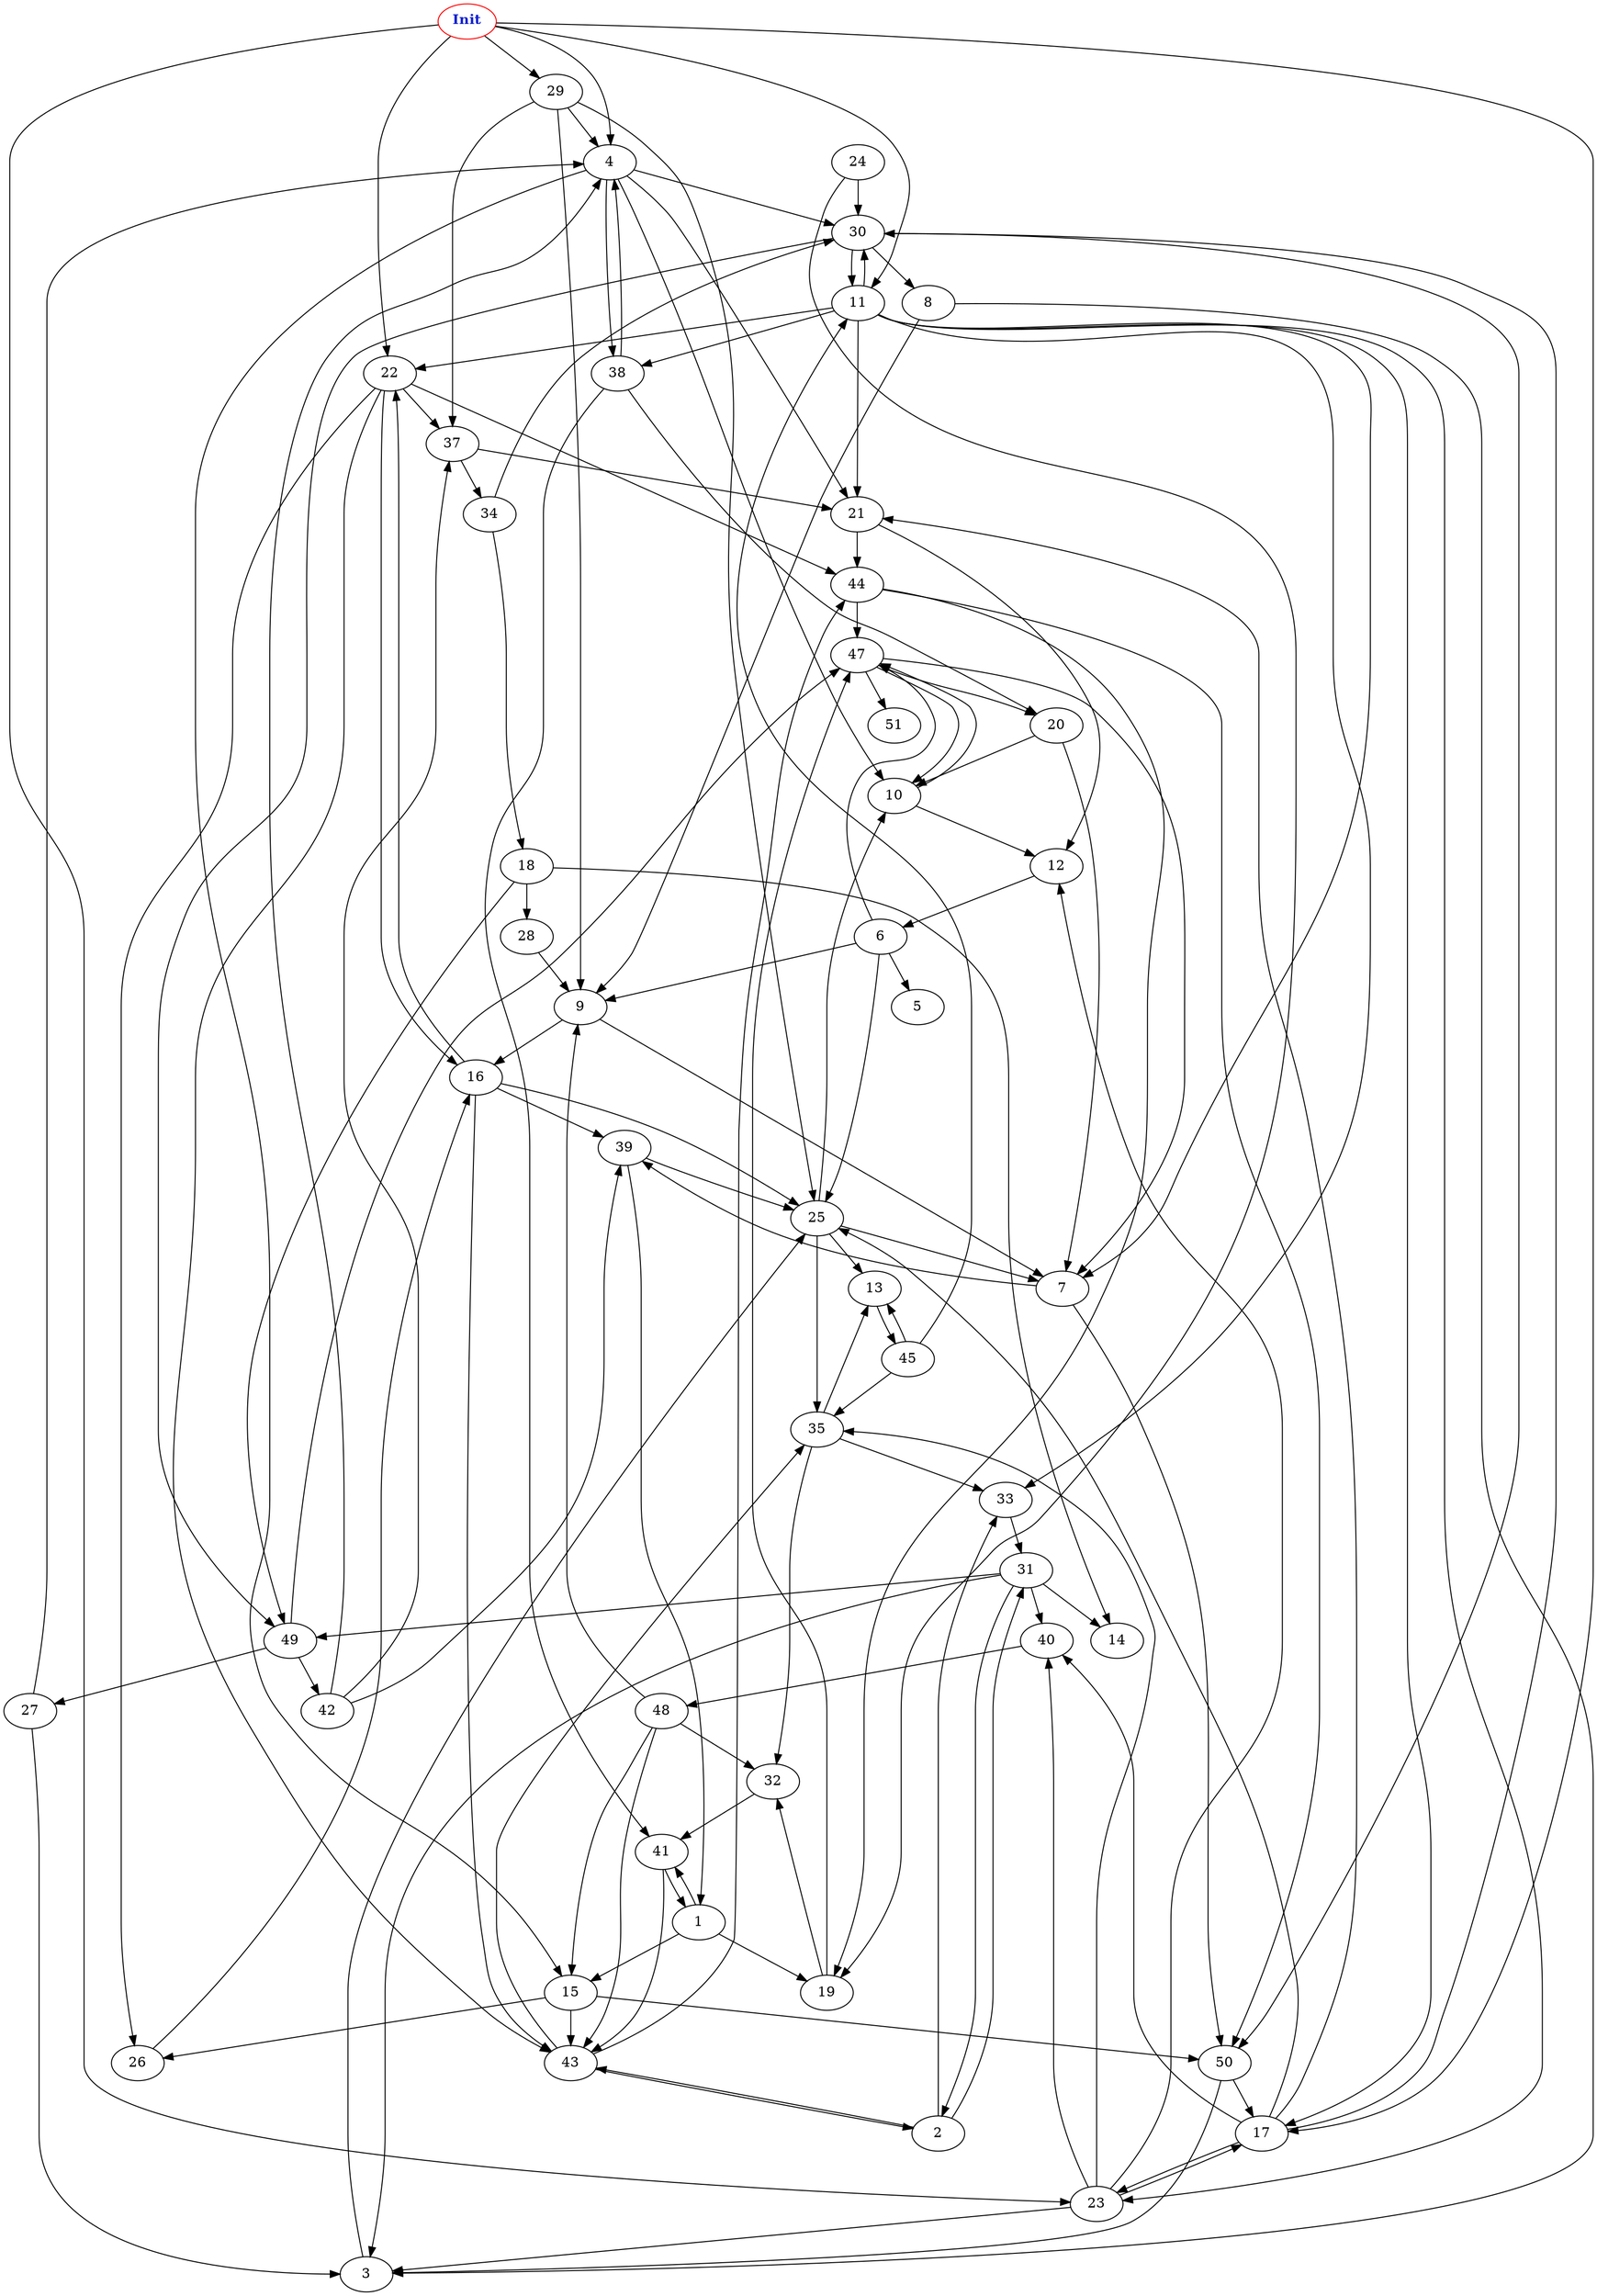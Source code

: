 digraph "Perturbed Net Graph with 50 nodes" {
edge ["class"="link-class"]
"0" ["color"="red","label"=<<b>Init</b>>,"fontcolor"="#1020d0"]
"0" -> "4" ["weight"="7.0"]
"0" -> "22" ["weight"="8.0"]
"0" -> "11" ["weight"="1.0"]
"0" -> "29" ["weight"="2.0"]
"0" -> "17" ["weight"="1.0"]
"0" -> "23" ["weight"="3.0"]
"4" -> "30" ["weight"="5.0"]
"4" -> "38" ["weight"="4.0"]
"4" -> "21" ["weight"="9.0"]
"4" -> "15" ["weight"="3.0"]
"4" -> "10" ["weight"="7.0"]
"22" -> "37" ["weight"="7.0"]
"22" -> "43" ["weight"="4.0"]
"22" -> "26" ["weight"="8.0"]
"22" -> "16" ["weight"="4.0"]
"22" -> "44" ["weight"="6.0"]
"11" -> "7" ["weight"="4.0"]
"11" -> "22" ["weight"="9.0"]
"11" -> "30" ["weight"="5.0"]
"11" -> "21" ["weight"="1.0"]
"11" -> "38" ["weight"="9.0"]
"11" -> "33" ["weight"="6.0"]
"11" -> "17" ["weight"="3.0"]
"11" -> "23" ["weight"="3.0"]
"29" -> "37" ["weight"="4.0"]
"29" -> "4" ["weight"="9.0"]
"29" -> "9" ["weight"="4.0"]
"29" -> "25" ["weight"="6.0"]
"17" -> "30" ["weight"="1.0"]
"17" -> "21" ["weight"="1.0"]
"17" -> "25" ["weight"="2.0"]
"17" -> "23" ["weight"="1.0"]
"17" -> "40" ["weight"="8.0"]
"23" -> "3" ["weight"="5.0"]
"23" -> "35" ["weight"="8.0"]
"23" -> "17" ["weight"="7.0"]
"23" -> "12" ["weight"="5.0"]
"23" -> "40" ["weight"="7.0"]
"10" -> "47" ["weight"="1.0"]
"10" -> "12" ["weight"="1.0"]
"47" -> "7" ["weight"="1.0"]
"47" -> "51" ["weight"="4.0"]
"47" -> "20" ["weight"="5.0"]
"47" -> "10" ["weight"="2.0"]
"12" -> "6" ["weight"="1.0"]
"1" -> "15" ["weight"="5.0"]
"1" -> "41" ["weight"="4.0"]
"1" -> "19" ["weight"="5.0"]
"15" -> "43" ["weight"="7.0"]
"15" -> "26" ["weight"="1.0"]
"15" -> "50" ["weight"="9.0"]
"41" -> "43" ["weight"="1.0"]
"41" -> "1" ["weight"="2.0"]
"19" -> "47" ["weight"="6.0"]
"19" -> "32" ["weight"="3.0"]
"6" -> "5" ["weight"="3.0"]
"6" -> "47" ["weight"="2.0"]
"6" -> "9" ["weight"="1.0"]
"6" -> "25" ["weight"="4.0"]
"9" -> "7" ["weight"="3.0"]
"9" -> "16" ["weight"="2.0"]
"25" -> "7" ["weight"="1.0"]
"25" -> "35" ["weight"="8.0"]
"25" -> "10" ["weight"="6.0"]
"25" -> "13" ["weight"="5.0"]
"7" -> "50" ["weight"="3.0"]
"7" -> "39" ["weight"="6.0"]
"50" -> "3" ["weight"="5.0"]
"50" -> "17" ["weight"="3.0"]
"39" -> "25" ["weight"="1.0"]
"39" -> "1" ["weight"="4.0"]
"16" -> "22" ["weight"="8.0"]
"16" -> "43" ["weight"="1.0"]
"16" -> "25" ["weight"="4.0"]
"16" -> "39" ["weight"="9.0"]
"2" -> "33" ["weight"="7.0"]
"2" -> "31" ["weight"="8.0"]
"2" -> "43" ["weight"="7.0"]
"33" -> "31" ["weight"="8.0"]
"31" -> "3" ["weight"="1.0"]
"31" -> "49" ["weight"="1.0"]
"31" -> "14" ["weight"="8.0"]
"31" -> "2" ["weight"="6.0"]
"31" -> "40" ["weight"="7.0"]
"43" -> "35" ["weight"="6.0"]
"43" -> "2" ["weight"="4.0"]
"43" -> "44" ["weight"="1.0"]
"8" -> "9" ["weight"="2.0"]
"8" -> "3" ["weight"="2.0"]
"3" -> "25" ["weight"="7.0"]
"30" -> "11" ["weight"="4.0"]
"30" -> "50" ["weight"="1.0"]
"30" -> "8" ["weight"="6.0"]
"30" -> "49" ["weight"="1.0"]
"38" -> "20" ["weight"="8.0"]
"38" -> "41" ["weight"="6.0"]
"38" -> "4" ["weight"="9.0"]
"21" -> "12" ["weight"="5.0"]
"21" -> "44" ["weight"="9.0"]
"42" -> "37" ["weight"="7.0"]
"42" -> "4" ["weight"="9.0"]
"42" -> "39" ["weight"="1.0"]
"37" -> "21" ["weight"="7.0"]
"37" -> "34" ["weight"="6.0"]
"44" -> "47" ["weight"="2.0"]
"44" -> "50" ["weight"="6.0"]
"44" -> "19" ["weight"="1.0"]
"34" -> "18" ["weight"="6.0"]
"34" -> "30" ["weight"="1.0"]
"18" -> "49" ["weight"="5.0"]
"18" -> "14" ["weight"="6.0"]
"18" -> "28" ["weight"="2.0"]
"49" -> "42" ["weight"="8.0"]
"49" -> "47" ["weight"="4.0"]
"49" -> "27" ["weight"="2.0"]
"28" -> "9" ["weight"="6.0"]
"35" -> "33" ["weight"="1.0"]
"35" -> "13" ["weight"="1.0"]
"35" -> "32" ["weight"="7.0"]
"13" -> "45" ["weight"="4.0"]
"45" -> "11" ["weight"="9.0"]
"45" -> "13" ["weight"="2.0"]
"45" -> "35" ["weight"="7.0"]
"24" -> "30" ["weight"="9.0"]
"24" -> "19" ["weight"="6.0"]
"32" -> "41" ["weight"="7.0"]
"20" -> "7" ["weight"="1.0"]
"20" -> "10" ["weight"="2.0"]
"40" -> "48" ["weight"="7.0"]
"26" -> "16" ["weight"="4.0"]
"27" -> "4" ["weight"="6.0"]
"27" -> "3" ["weight"="6.0"]
"48" -> "43" ["weight"="2.0"]
"48" -> "9" ["weight"="1.0"]
"48" -> "15" ["weight"="7.0"]
"48" -> "32" ["weight"="9.0"]
}